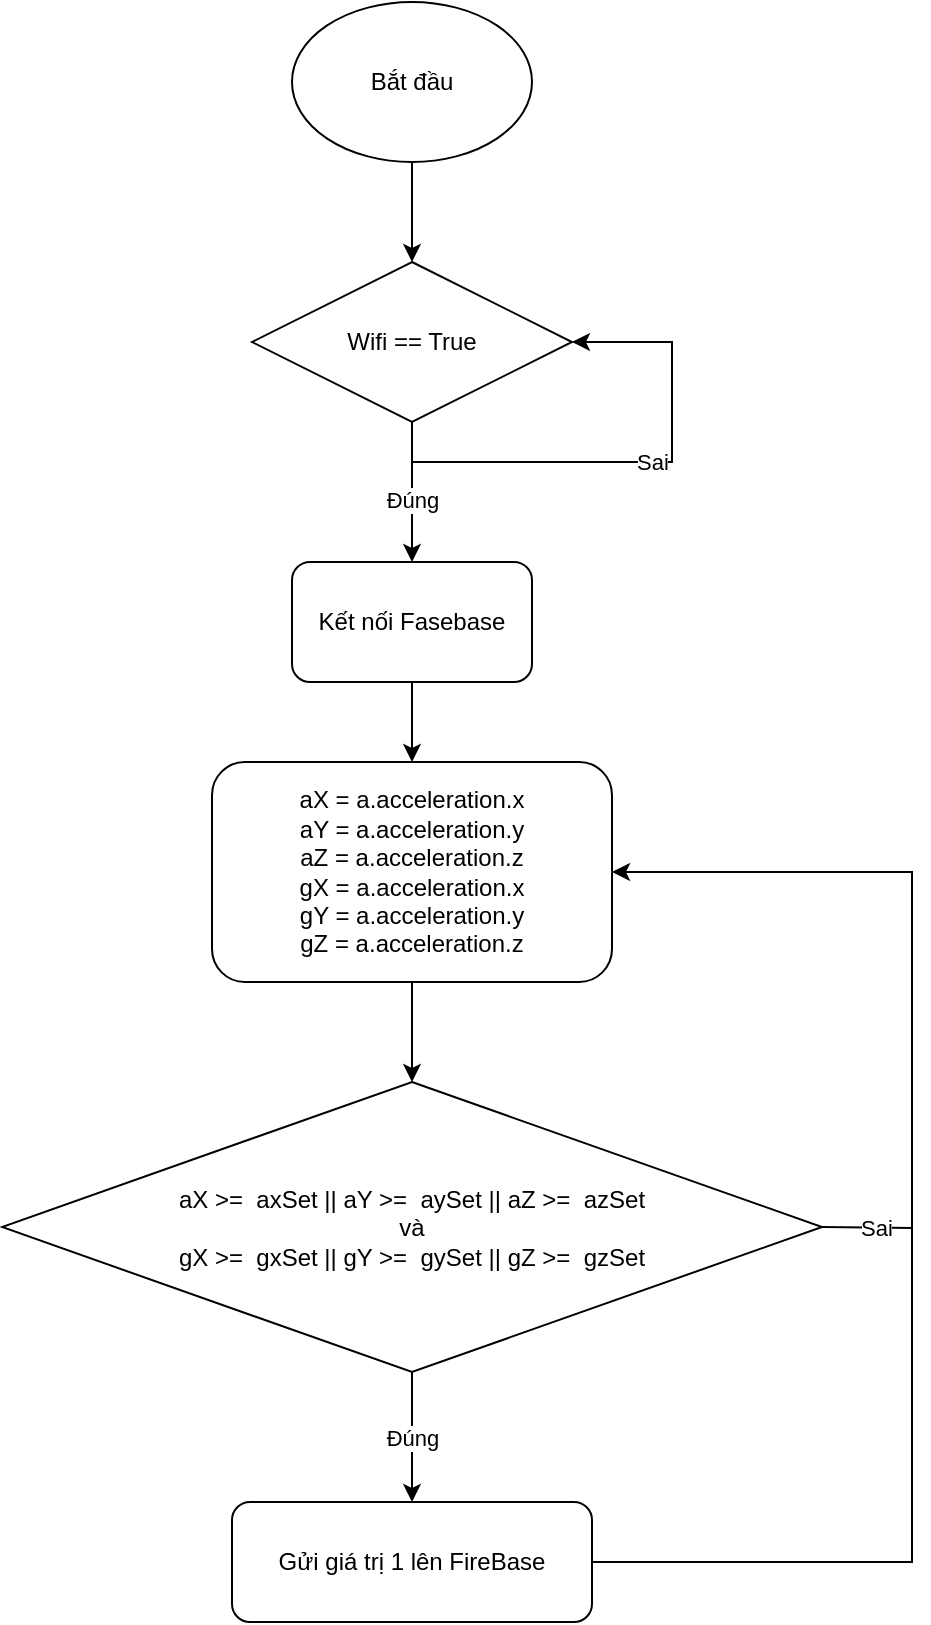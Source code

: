 <mxfile version="20.0.0" type="device"><diagram id="C5RBs43oDa-KdzZeNtuy" name="Page-1"><mxGraphModel dx="523" dy="949" grid="1" gridSize="10" guides="1" tooltips="1" connect="1" arrows="1" fold="1" page="1" pageScale="1" pageWidth="827" pageHeight="1169" math="0" shadow="0"><root><mxCell id="WIyWlLk6GJQsqaUBKTNV-0"/><mxCell id="WIyWlLk6GJQsqaUBKTNV-1" parent="WIyWlLk6GJQsqaUBKTNV-0"/><mxCell id="x3tCKPKGiy45H7uyFfhL-0" value="Bắt đầu" style="ellipse;whiteSpace=wrap;html=1;" vertex="1" parent="WIyWlLk6GJQsqaUBKTNV-1"><mxGeometry x="310" y="80" width="120" height="80" as="geometry"/></mxCell><mxCell id="x3tCKPKGiy45H7uyFfhL-1" value="Wifi == True" style="rhombus;whiteSpace=wrap;html=1;" vertex="1" parent="WIyWlLk6GJQsqaUBKTNV-1"><mxGeometry x="290" y="210" width="160" height="80" as="geometry"/></mxCell><mxCell id="x3tCKPKGiy45H7uyFfhL-2" value="" style="endArrow=classic;html=1;rounded=0;exitX=0.5;exitY=1;exitDx=0;exitDy=0;" edge="1" parent="WIyWlLk6GJQsqaUBKTNV-1" source="x3tCKPKGiy45H7uyFfhL-0" target="x3tCKPKGiy45H7uyFfhL-1"><mxGeometry width="50" height="50" relative="1" as="geometry"><mxPoint x="390" y="410" as="sourcePoint"/><mxPoint x="440" y="360" as="targetPoint"/></mxGeometry></mxCell><mxCell id="x3tCKPKGiy45H7uyFfhL-3" value="Đúng" style="endArrow=classic;html=1;rounded=0;exitX=0.5;exitY=1;exitDx=0;exitDy=0;" edge="1" parent="WIyWlLk6GJQsqaUBKTNV-1" source="x3tCKPKGiy45H7uyFfhL-1" target="x3tCKPKGiy45H7uyFfhL-10"><mxGeometry x="0.111" width="50" height="50" relative="1" as="geometry"><mxPoint x="390" y="410" as="sourcePoint"/><mxPoint x="370" y="370" as="targetPoint"/><Array as="points"><mxPoint x="370" y="330"/><mxPoint x="370" y="350"/></Array><mxPoint as="offset"/></mxGeometry></mxCell><mxCell id="x3tCKPKGiy45H7uyFfhL-4" value="aX =&amp;nbsp;a.acceleration.x&lt;br&gt;aY =&amp;nbsp;a.acceleration.y&lt;br&gt;aZ =&amp;nbsp;a.acceleration.z&lt;br&gt;gX =&amp;nbsp;a.acceleration.x&lt;br&gt;gY =&amp;nbsp;a.acceleration.y&lt;br&gt;gZ =&amp;nbsp;a.acceleration.z" style="rounded=1;whiteSpace=wrap;html=1;" vertex="1" parent="WIyWlLk6GJQsqaUBKTNV-1"><mxGeometry x="270" y="460" width="200" height="110" as="geometry"/></mxCell><mxCell id="x3tCKPKGiy45H7uyFfhL-5" value="Sai&lt;br&gt;" style="endArrow=classic;html=1;rounded=0;entryX=1;entryY=0.5;entryDx=0;entryDy=0;" edge="1" parent="WIyWlLk6GJQsqaUBKTNV-1" target="x3tCKPKGiy45H7uyFfhL-1"><mxGeometry width="50" height="50" relative="1" as="geometry"><mxPoint x="370" y="310" as="sourcePoint"/><mxPoint x="440" y="360" as="targetPoint"/><Array as="points"><mxPoint x="500" y="310"/><mxPoint x="500" y="250"/></Array></mxGeometry></mxCell><mxCell id="x3tCKPKGiy45H7uyFfhL-6" value="" style="endArrow=classic;html=1;rounded=0;exitX=0.5;exitY=1;exitDx=0;exitDy=0;" edge="1" parent="WIyWlLk6GJQsqaUBKTNV-1" source="x3tCKPKGiy45H7uyFfhL-4" target="x3tCKPKGiy45H7uyFfhL-7"><mxGeometry width="50" height="50" relative="1" as="geometry"><mxPoint x="360" y="800" as="sourcePoint"/><mxPoint x="410" y="750" as="targetPoint"/></mxGeometry></mxCell><mxCell id="x3tCKPKGiy45H7uyFfhL-7" value="aX &amp;gt;=&amp;nbsp; axSet || aY &amp;gt;=&amp;nbsp; aySet || aZ &amp;gt;=&amp;nbsp; azSet&lt;br&gt;và&lt;br&gt;gX &amp;gt;=&amp;nbsp; gxSet || gY &amp;gt;=&amp;nbsp; gySet || gZ &amp;gt;=&amp;nbsp; gzSet" style="rhombus;whiteSpace=wrap;html=1;" vertex="1" parent="WIyWlLk6GJQsqaUBKTNV-1"><mxGeometry x="165" y="620" width="410" height="145" as="geometry"/></mxCell><mxCell id="x3tCKPKGiy45H7uyFfhL-8" value="Đúng" style="endArrow=classic;html=1;rounded=0;exitX=0.5;exitY=1;exitDx=0;exitDy=0;" edge="1" parent="WIyWlLk6GJQsqaUBKTNV-1" source="x3tCKPKGiy45H7uyFfhL-7" target="x3tCKPKGiy45H7uyFfhL-9"><mxGeometry width="50" height="50" relative="1" as="geometry"><mxPoint x="370" y="770" as="sourcePoint"/><mxPoint x="410" y="730" as="targetPoint"/></mxGeometry></mxCell><mxCell id="x3tCKPKGiy45H7uyFfhL-9" value="Gửi giá trị 1 lên FireBase" style="rounded=1;whiteSpace=wrap;html=1;" vertex="1" parent="WIyWlLk6GJQsqaUBKTNV-1"><mxGeometry x="280" y="830" width="180" height="60" as="geometry"/></mxCell><mxCell id="x3tCKPKGiy45H7uyFfhL-10" value="Kết nối Fasebase" style="rounded=1;whiteSpace=wrap;html=1;" vertex="1" parent="WIyWlLk6GJQsqaUBKTNV-1"><mxGeometry x="310" y="360" width="120" height="60" as="geometry"/></mxCell><mxCell id="x3tCKPKGiy45H7uyFfhL-11" value="" style="endArrow=classic;html=1;rounded=0;exitX=0.5;exitY=1;exitDx=0;exitDy=0;entryX=0.5;entryY=0;entryDx=0;entryDy=0;" edge="1" parent="WIyWlLk6GJQsqaUBKTNV-1" source="x3tCKPKGiy45H7uyFfhL-10" target="x3tCKPKGiy45H7uyFfhL-4"><mxGeometry width="50" height="50" relative="1" as="geometry"><mxPoint x="310" y="620" as="sourcePoint"/><mxPoint x="360" y="490" as="targetPoint"/></mxGeometry></mxCell><mxCell id="x3tCKPKGiy45H7uyFfhL-12" value="Sai" style="endArrow=classic;html=1;rounded=0;exitX=1;exitY=0.5;exitDx=0;exitDy=0;entryX=1;entryY=0.5;entryDx=0;entryDy=0;" edge="1" parent="WIyWlLk6GJQsqaUBKTNV-1" source="x3tCKPKGiy45H7uyFfhL-7" target="x3tCKPKGiy45H7uyFfhL-4"><mxGeometry x="-0.856" width="50" height="50" relative="1" as="geometry"><mxPoint x="440" y="620" as="sourcePoint"/><mxPoint x="490" y="570" as="targetPoint"/><Array as="points"><mxPoint x="620" y="693"/><mxPoint x="620" y="540"/><mxPoint x="620" y="515"/></Array><mxPoint as="offset"/></mxGeometry></mxCell><mxCell id="x3tCKPKGiy45H7uyFfhL-14" value="" style="endArrow=none;html=1;rounded=0;exitX=1;exitY=0.5;exitDx=0;exitDy=0;" edge="1" parent="WIyWlLk6GJQsqaUBKTNV-1" source="x3tCKPKGiy45H7uyFfhL-9"><mxGeometry width="50" height="50" relative="1" as="geometry"><mxPoint x="440" y="780" as="sourcePoint"/><mxPoint x="620" y="690" as="targetPoint"/><Array as="points"><mxPoint x="620" y="860"/></Array></mxGeometry></mxCell></root></mxGraphModel></diagram></mxfile>